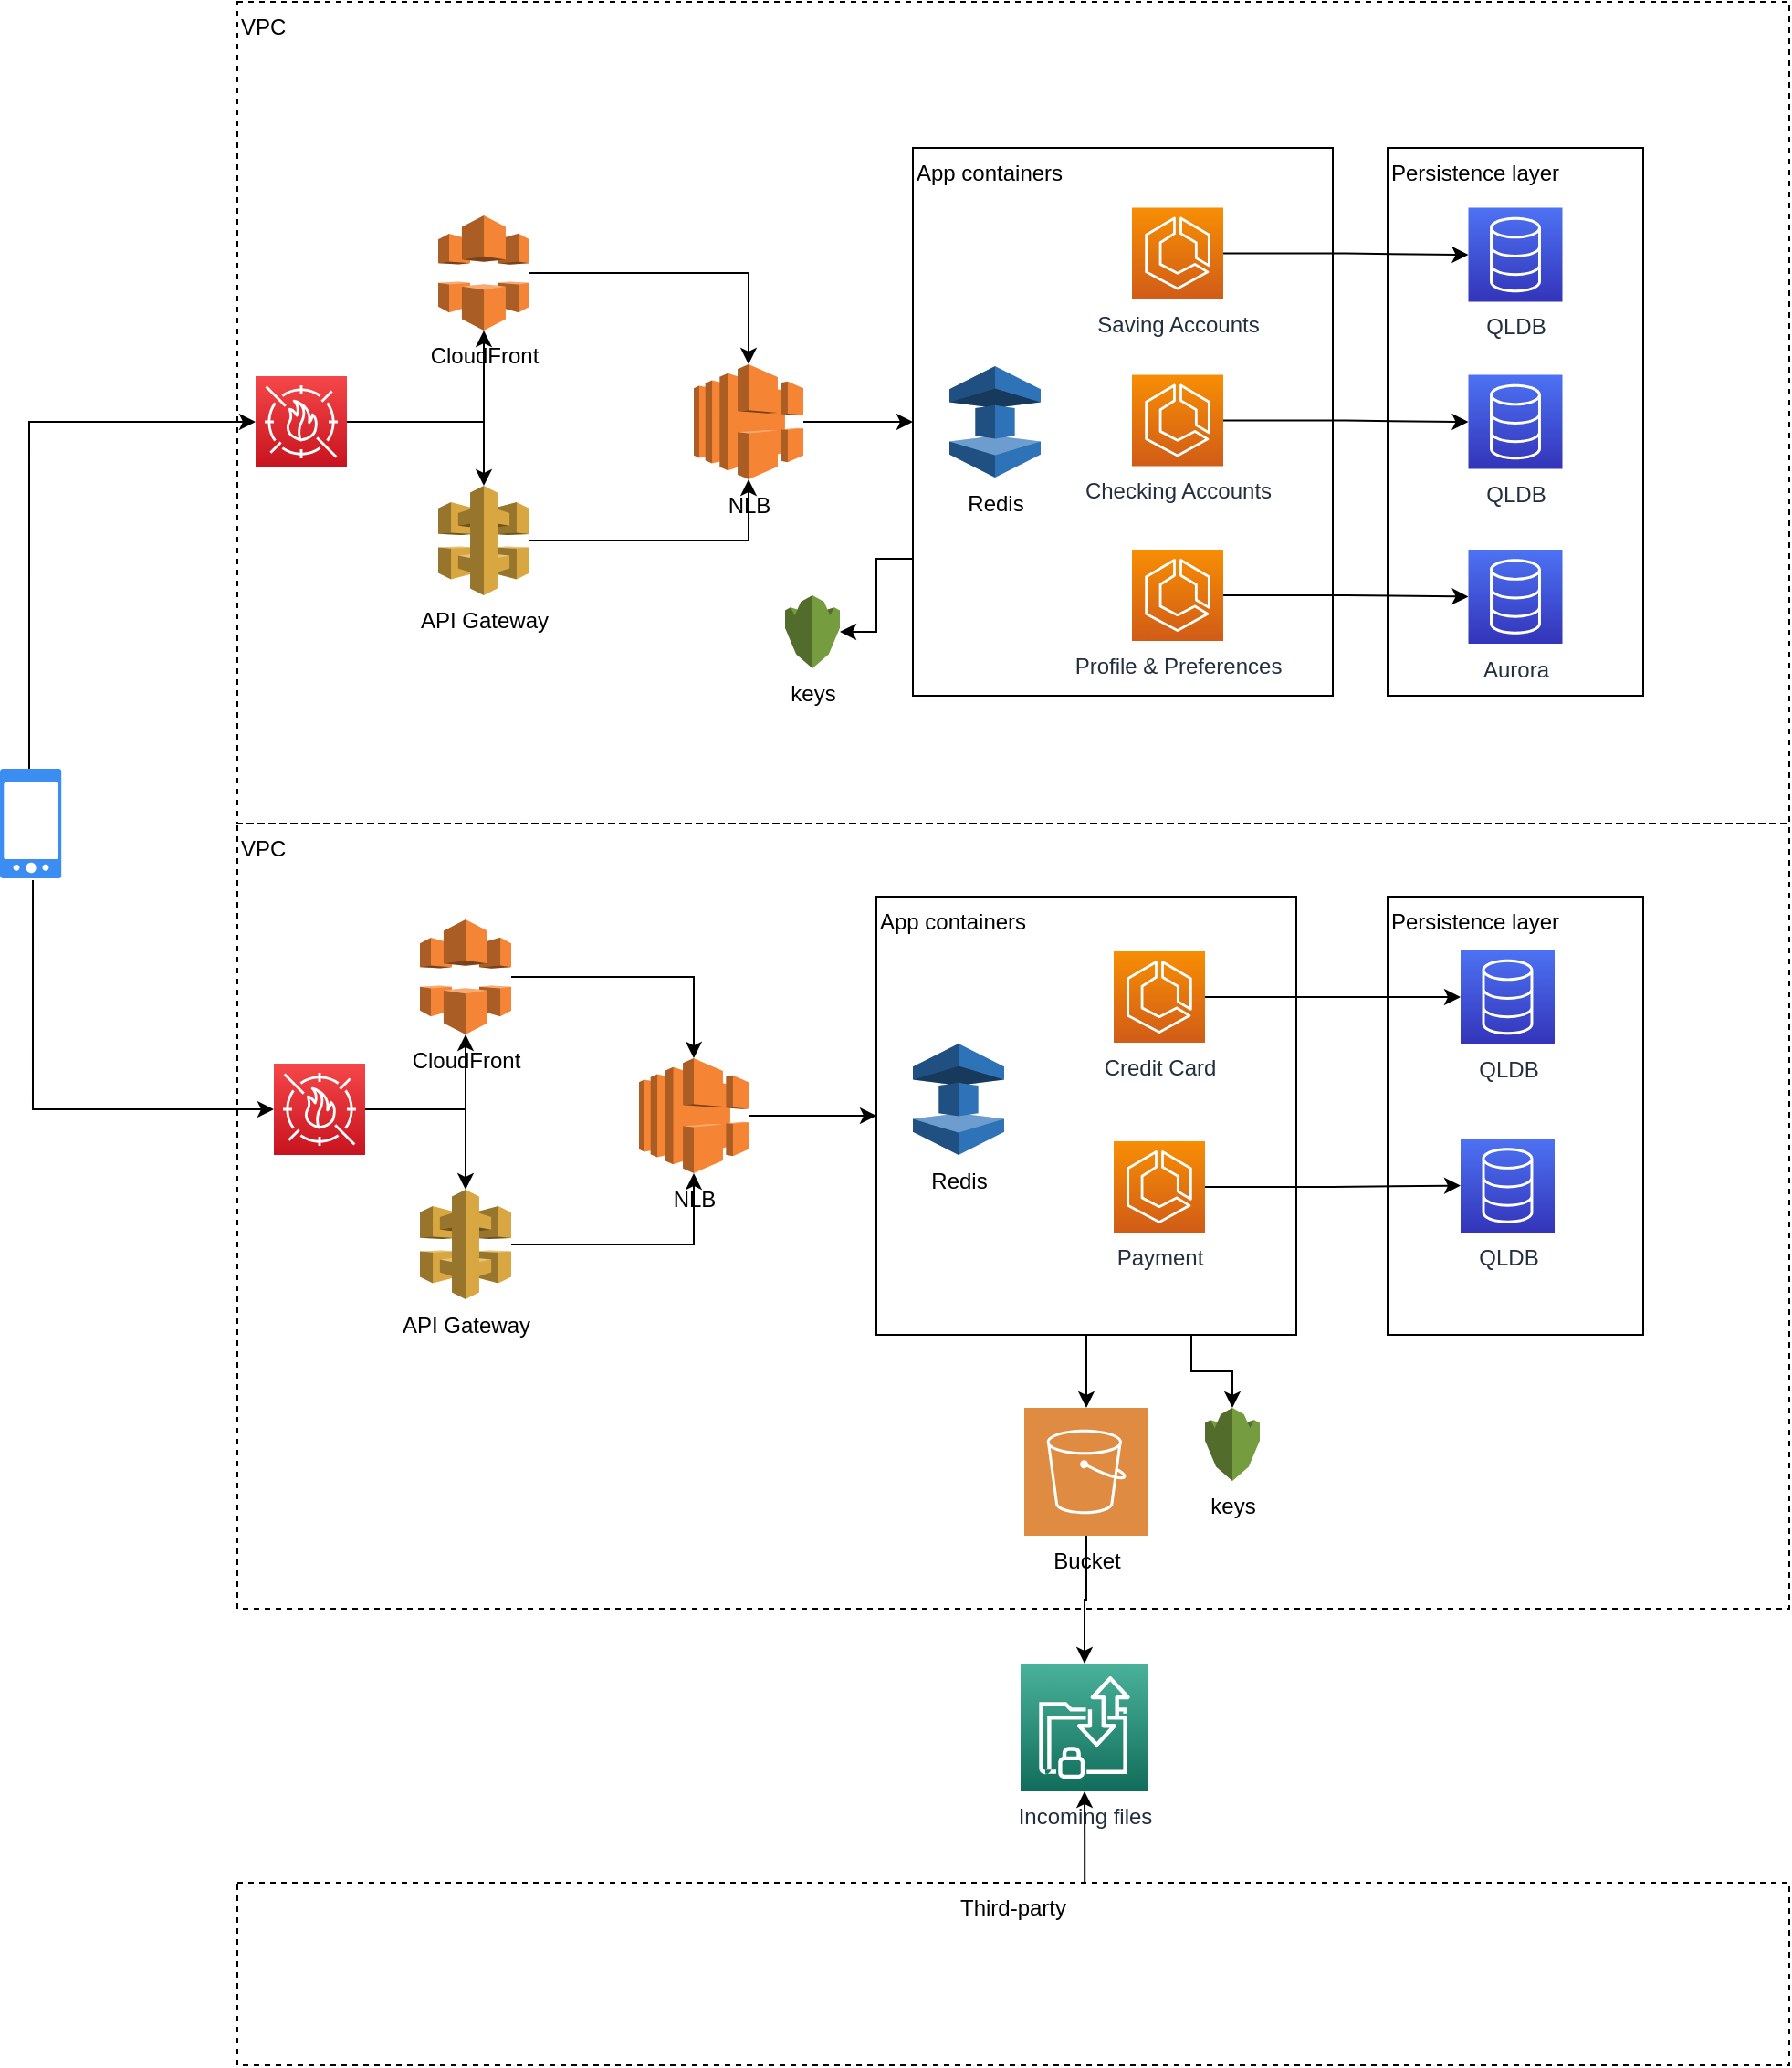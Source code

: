 <mxfile version="20.8.16" type="github">
  <diagram id="5bzbKDXPPmBTwJNbyLpx" name="Página-1">
    <mxGraphModel dx="1362" dy="769" grid="1" gridSize="10" guides="1" tooltips="1" connect="1" arrows="1" fold="1" page="0" pageScale="1" pageWidth="827" pageHeight="1169" math="0" shadow="0">
      <root>
        <mxCell id="0" />
        <mxCell id="1" parent="0" />
        <mxCell id="9ftaW-9AjqoJVhmIAfhh-5" value="VPC" style="rounded=0;whiteSpace=wrap;html=1;verticalAlign=top;dashed=1;align=left;" parent="1" vertex="1">
          <mxGeometry x="140" y="40" width="850" height="450" as="geometry" />
        </mxCell>
        <mxCell id="9ftaW-9AjqoJVhmIAfhh-18" value="Persistence layer" style="rounded=0;whiteSpace=wrap;html=1;align=left;verticalAlign=top;" parent="1" vertex="1">
          <mxGeometry x="770" y="120" width="140" height="300" as="geometry" />
        </mxCell>
        <mxCell id="rhNm14BsYkUtB-FH_xdw-1" value="VPC" style="rounded=0;whiteSpace=wrap;html=1;verticalAlign=top;dashed=1;align=left;" parent="1" vertex="1">
          <mxGeometry x="140" y="490" width="850" height="430" as="geometry" />
        </mxCell>
        <mxCell id="rhNm14BsYkUtB-FH_xdw-19" style="edgeStyle=orthogonalEdgeStyle;rounded=0;orthogonalLoop=1;jettySize=auto;html=1;entryX=0;entryY=0.5;entryDx=0;entryDy=0;entryPerimeter=0;exitX=0.536;exitY=1.017;exitDx=0;exitDy=0;exitPerimeter=0;" parent="1" source="9ftaW-9AjqoJVhmIAfhh-1" target="rhNm14BsYkUtB-FH_xdw-18" edge="1">
          <mxGeometry relative="1" as="geometry" />
        </mxCell>
        <mxCell id="HG0-ayHvn7cH8IdB8Elm-4" style="edgeStyle=orthogonalEdgeStyle;rounded=0;orthogonalLoop=1;jettySize=auto;html=1;entryX=0;entryY=0.5;entryDx=0;entryDy=0;entryPerimeter=0;exitX=0.476;exitY=0.017;exitDx=0;exitDy=0;exitPerimeter=0;" edge="1" parent="1" source="9ftaW-9AjqoJVhmIAfhh-1" target="HG0-ayHvn7cH8IdB8Elm-1">
          <mxGeometry relative="1" as="geometry" />
        </mxCell>
        <mxCell id="9ftaW-9AjqoJVhmIAfhh-1" value="" style="sketch=0;html=1;aspect=fixed;strokeColor=none;shadow=0;align=center;verticalAlign=top;fillColor=#3B8DF1;shape=mxgraph.gcp2.phone_android" parent="1" vertex="1">
          <mxGeometry x="10" y="460" width="33.6" height="60" as="geometry" />
        </mxCell>
        <mxCell id="HG0-ayHvn7cH8IdB8Elm-5" style="edgeStyle=orthogonalEdgeStyle;rounded=0;orthogonalLoop=1;jettySize=auto;html=1;" edge="1" parent="1" source="9ftaW-9AjqoJVhmIAfhh-2" target="9ftaW-9AjqoJVhmIAfhh-6">
          <mxGeometry relative="1" as="geometry" />
        </mxCell>
        <mxCell id="9ftaW-9AjqoJVhmIAfhh-2" value="CloudFront" style="outlineConnect=0;dashed=0;verticalLabelPosition=bottom;verticalAlign=top;align=center;html=1;shape=mxgraph.aws3.cloudfront;fillColor=#F58536;gradientColor=none;" parent="1" vertex="1">
          <mxGeometry x="250" y="157" width="50" height="63" as="geometry" />
        </mxCell>
        <mxCell id="9ftaW-9AjqoJVhmIAfhh-17" style="edgeStyle=orthogonalEdgeStyle;rounded=0;orthogonalLoop=1;jettySize=auto;html=1;" parent="1" source="9ftaW-9AjqoJVhmIAfhh-6" target="9ftaW-9AjqoJVhmIAfhh-13" edge="1">
          <mxGeometry relative="1" as="geometry" />
        </mxCell>
        <mxCell id="9ftaW-9AjqoJVhmIAfhh-6" value="NLB" style="outlineConnect=0;dashed=0;verticalLabelPosition=bottom;verticalAlign=top;align=center;html=1;shape=mxgraph.aws3.elastic_load_balancing;fillColor=#F58534;gradientColor=none;" parent="1" vertex="1">
          <mxGeometry x="390" y="238.5" width="60" height="63" as="geometry" />
        </mxCell>
        <mxCell id="HG0-ayHvn7cH8IdB8Elm-6" style="edgeStyle=orthogonalEdgeStyle;rounded=0;orthogonalLoop=1;jettySize=auto;html=1;entryX=0.5;entryY=1;entryDx=0;entryDy=0;entryPerimeter=0;" edge="1" parent="1" source="9ftaW-9AjqoJVhmIAfhh-7" target="9ftaW-9AjqoJVhmIAfhh-6">
          <mxGeometry relative="1" as="geometry" />
        </mxCell>
        <mxCell id="9ftaW-9AjqoJVhmIAfhh-7" value="API Gateway" style="outlineConnect=0;dashed=0;verticalLabelPosition=bottom;verticalAlign=top;align=center;html=1;shape=mxgraph.aws3.api_gateway;fillColor=#D9A741;gradientColor=none;" parent="1" vertex="1">
          <mxGeometry x="250" y="305" width="50" height="60" as="geometry" />
        </mxCell>
        <mxCell id="rhNm14BsYkUtB-FH_xdw-29" style="edgeStyle=orthogonalEdgeStyle;rounded=0;orthogonalLoop=1;jettySize=auto;html=1;exitX=0;exitY=0.75;exitDx=0;exitDy=0;" parent="1" source="9ftaW-9AjqoJVhmIAfhh-13" target="rhNm14BsYkUtB-FH_xdw-28" edge="1">
          <mxGeometry relative="1" as="geometry" />
        </mxCell>
        <mxCell id="9ftaW-9AjqoJVhmIAfhh-13" value="&lt;div&gt;App containers&lt;br&gt;&lt;/div&gt;" style="rounded=0;whiteSpace=wrap;html=1;align=left;verticalAlign=top;" parent="1" vertex="1">
          <mxGeometry x="510" y="120" width="230" height="300" as="geometry" />
        </mxCell>
        <mxCell id="9ftaW-9AjqoJVhmIAfhh-12" value="Redis" style="outlineConnect=0;dashed=0;verticalLabelPosition=bottom;verticalAlign=top;align=center;html=1;shape=mxgraph.aws3.elasticache;fillColor=#2E73B8;gradientColor=none;" parent="1" vertex="1">
          <mxGeometry x="530" y="239.5" width="50" height="61" as="geometry" />
        </mxCell>
        <mxCell id="HG0-ayHvn7cH8IdB8Elm-7" style="edgeStyle=orthogonalEdgeStyle;rounded=0;orthogonalLoop=1;jettySize=auto;html=1;" edge="1" parent="1" source="9ftaW-9AjqoJVhmIAfhh-14" target="9ftaW-9AjqoJVhmIAfhh-19">
          <mxGeometry relative="1" as="geometry" />
        </mxCell>
        <mxCell id="9ftaW-9AjqoJVhmIAfhh-14" value="Saving Accounts" style="sketch=0;points=[[0,0,0],[0.25,0,0],[0.5,0,0],[0.75,0,0],[1,0,0],[0,1,0],[0.25,1,0],[0.5,1,0],[0.75,1,0],[1,1,0],[0,0.25,0],[0,0.5,0],[0,0.75,0],[1,0.25,0],[1,0.5,0],[1,0.75,0]];outlineConnect=0;fontColor=#232F3E;gradientColor=#F78E04;gradientDirection=north;fillColor=#D05C17;strokeColor=#ffffff;dashed=0;verticalLabelPosition=bottom;verticalAlign=top;align=center;html=1;fontSize=12;fontStyle=0;aspect=fixed;shape=mxgraph.aws4.resourceIcon;resIcon=mxgraph.aws4.ecs;" parent="1" vertex="1">
          <mxGeometry x="630" y="152.75" width="50" height="50" as="geometry" />
        </mxCell>
        <mxCell id="HG0-ayHvn7cH8IdB8Elm-8" style="edgeStyle=orthogonalEdgeStyle;rounded=0;orthogonalLoop=1;jettySize=auto;html=1;" edge="1" parent="1" source="9ftaW-9AjqoJVhmIAfhh-15" target="9ftaW-9AjqoJVhmIAfhh-20">
          <mxGeometry relative="1" as="geometry" />
        </mxCell>
        <mxCell id="9ftaW-9AjqoJVhmIAfhh-15" value="Checking Accounts" style="sketch=0;points=[[0,0,0],[0.25,0,0],[0.5,0,0],[0.75,0,0],[1,0,0],[0,1,0],[0.25,1,0],[0.5,1,0],[0.75,1,0],[1,1,0],[0,0.25,0],[0,0.5,0],[0,0.75,0],[1,0.25,0],[1,0.5,0],[1,0.75,0]];outlineConnect=0;fontColor=#232F3E;gradientColor=#F78E04;gradientDirection=north;fillColor=#D05C17;strokeColor=#ffffff;dashed=0;verticalLabelPosition=bottom;verticalAlign=top;align=center;html=1;fontSize=12;fontStyle=0;aspect=fixed;shape=mxgraph.aws4.resourceIcon;resIcon=mxgraph.aws4.ecs;" parent="1" vertex="1">
          <mxGeometry x="630" y="244.25" width="50" height="50" as="geometry" />
        </mxCell>
        <mxCell id="9ftaW-9AjqoJVhmIAfhh-19" value="QLDB" style="sketch=0;points=[[0,0,0],[0.25,0,0],[0.5,0,0],[0.75,0,0],[1,0,0],[0,1,0],[0.25,1,0],[0.5,1,0],[0.75,1,0],[1,1,0],[0,0.25,0],[0,0.5,0],[0,0.75,0],[1,0.25,0],[1,0.5,0],[1,0.75,0]];outlineConnect=0;fontColor=#232F3E;gradientColor=#4D72F3;gradientDirection=north;fillColor=#3334B9;strokeColor=#ffffff;dashed=0;verticalLabelPosition=bottom;verticalAlign=top;align=center;html=1;fontSize=12;fontStyle=0;aspect=fixed;shape=mxgraph.aws4.resourceIcon;resIcon=mxgraph.aws4.database;" parent="1" vertex="1">
          <mxGeometry x="814.25" y="152.75" width="51.5" height="51.5" as="geometry" />
        </mxCell>
        <mxCell id="9ftaW-9AjqoJVhmIAfhh-20" value="QLDB" style="sketch=0;points=[[0,0,0],[0.25,0,0],[0.5,0,0],[0.75,0,0],[1,0,0],[0,1,0],[0.25,1,0],[0.5,1,0],[0.75,1,0],[1,1,0],[0,0.25,0],[0,0.5,0],[0,0.75,0],[1,0.25,0],[1,0.5,0],[1,0.75,0]];outlineConnect=0;fontColor=#232F3E;gradientColor=#4D72F3;gradientDirection=north;fillColor=#3334B9;strokeColor=#ffffff;dashed=0;verticalLabelPosition=bottom;verticalAlign=top;align=center;html=1;fontSize=12;fontStyle=0;aspect=fixed;shape=mxgraph.aws4.resourceIcon;resIcon=mxgraph.aws4.database;" parent="1" vertex="1">
          <mxGeometry x="814.25" y="244.25" width="51.5" height="51.5" as="geometry" />
        </mxCell>
        <mxCell id="rhNm14BsYkUtB-FH_xdw-8" style="edgeStyle=orthogonalEdgeStyle;rounded=0;orthogonalLoop=1;jettySize=auto;html=1;" parent="1" source="rhNm14BsYkUtB-FH_xdw-4" target="rhNm14BsYkUtB-FH_xdw-9" edge="1">
          <mxGeometry relative="1" as="geometry" />
        </mxCell>
        <mxCell id="rhNm14BsYkUtB-FH_xdw-31" style="edgeStyle=orthogonalEdgeStyle;rounded=0;orthogonalLoop=1;jettySize=auto;html=1;exitX=0.75;exitY=1;exitDx=0;exitDy=0;" parent="1" source="rhNm14BsYkUtB-FH_xdw-4" target="rhNm14BsYkUtB-FH_xdw-30" edge="1">
          <mxGeometry relative="1" as="geometry" />
        </mxCell>
        <mxCell id="rhNm14BsYkUtB-FH_xdw-4" value="&lt;div&gt;App containers&lt;br&gt;&lt;/div&gt;" style="rounded=0;whiteSpace=wrap;html=1;align=left;verticalAlign=top;" parent="1" vertex="1">
          <mxGeometry x="490" y="530" width="230" height="240" as="geometry" />
        </mxCell>
        <mxCell id="rhNm14BsYkUtB-FH_xdw-5" value="Redis" style="outlineConnect=0;dashed=0;verticalLabelPosition=bottom;verticalAlign=top;align=center;html=1;shape=mxgraph.aws3.elasticache;fillColor=#2E73B8;gradientColor=none;" parent="1" vertex="1">
          <mxGeometry x="510" y="610.5" width="50" height="61" as="geometry" />
        </mxCell>
        <mxCell id="rhNm14BsYkUtB-FH_xdw-6" value="Credit Card" style="sketch=0;points=[[0,0,0],[0.25,0,0],[0.5,0,0],[0.75,0,0],[1,0,0],[0,1,0],[0.25,1,0],[0.5,1,0],[0.75,1,0],[1,1,0],[0,0.25,0],[0,0.5,0],[0,0.75,0],[1,0.25,0],[1,0.5,0],[1,0.75,0]];outlineConnect=0;fontColor=#232F3E;gradientColor=#F78E04;gradientDirection=north;fillColor=#D05C17;strokeColor=#ffffff;dashed=0;verticalLabelPosition=bottom;verticalAlign=top;align=center;html=1;fontSize=12;fontStyle=0;aspect=fixed;shape=mxgraph.aws4.resourceIcon;resIcon=mxgraph.aws4.ecs;" parent="1" vertex="1">
          <mxGeometry x="620" y="560" width="50" height="50" as="geometry" />
        </mxCell>
        <mxCell id="rhNm14BsYkUtB-FH_xdw-7" value="Payment" style="sketch=0;points=[[0,0,0],[0.25,0,0],[0.5,0,0],[0.75,0,0],[1,0,0],[0,1,0],[0.25,1,0],[0.5,1,0],[0.75,1,0],[1,1,0],[0,0.25,0],[0,0.5,0],[0,0.75,0],[1,0.25,0],[1,0.5,0],[1,0.75,0]];outlineConnect=0;fontColor=#232F3E;gradientColor=#F78E04;gradientDirection=north;fillColor=#D05C17;strokeColor=#ffffff;dashed=0;verticalLabelPosition=bottom;verticalAlign=top;align=center;html=1;fontSize=12;fontStyle=0;aspect=fixed;shape=mxgraph.aws4.resourceIcon;resIcon=mxgraph.aws4.ecs;" parent="1" vertex="1">
          <mxGeometry x="620" y="664" width="50" height="50" as="geometry" />
        </mxCell>
        <mxCell id="rhNm14BsYkUtB-FH_xdw-11" style="edgeStyle=orthogonalEdgeStyle;rounded=0;orthogonalLoop=1;jettySize=auto;html=1;" parent="1" source="rhNm14BsYkUtB-FH_xdw-9" target="rhNm14BsYkUtB-FH_xdw-10" edge="1">
          <mxGeometry relative="1" as="geometry" />
        </mxCell>
        <mxCell id="rhNm14BsYkUtB-FH_xdw-9" value="Bucket" style="sketch=0;pointerEvents=1;shadow=0;dashed=0;html=1;strokeColor=none;fillColor=#DF8C42;labelPosition=center;verticalLabelPosition=bottom;verticalAlign=top;align=center;outlineConnect=0;shape=mxgraph.veeam2.aws_s3;" parent="1" vertex="1">
          <mxGeometry x="571" y="810" width="68" height="70" as="geometry" />
        </mxCell>
        <mxCell id="rhNm14BsYkUtB-FH_xdw-10" value="Incoming files" style="sketch=0;points=[[0,0,0],[0.25,0,0],[0.5,0,0],[0.75,0,0],[1,0,0],[0,1,0],[0.25,1,0],[0.5,1,0],[0.75,1,0],[1,1,0],[0,0.25,0],[0,0.5,0],[0,0.75,0],[1,0.25,0],[1,0.5,0],[1,0.75,0]];outlineConnect=0;fontColor=#232F3E;gradientColor=#4AB29A;gradientDirection=north;fillColor=#116D5B;strokeColor=#ffffff;dashed=0;verticalLabelPosition=bottom;verticalAlign=top;align=center;html=1;fontSize=12;fontStyle=0;aspect=fixed;shape=mxgraph.aws4.resourceIcon;resIcon=mxgraph.aws4.transfer_for_sftp;" parent="1" vertex="1">
          <mxGeometry x="569" y="950" width="70" height="70" as="geometry" />
        </mxCell>
        <mxCell id="rhNm14BsYkUtB-FH_xdw-13" style="edgeStyle=orthogonalEdgeStyle;rounded=0;orthogonalLoop=1;jettySize=auto;html=1;entryX=0.5;entryY=1;entryDx=0;entryDy=0;entryPerimeter=0;exitX=0.546;exitY=0.01;exitDx=0;exitDy=0;exitPerimeter=0;" parent="1" source="rhNm14BsYkUtB-FH_xdw-12" target="rhNm14BsYkUtB-FH_xdw-10" edge="1">
          <mxGeometry relative="1" as="geometry" />
        </mxCell>
        <mxCell id="rhNm14BsYkUtB-FH_xdw-12" value="Third-party" style="rounded=0;whiteSpace=wrap;html=1;verticalAlign=top;dashed=1;" parent="1" vertex="1">
          <mxGeometry x="140" y="1070" width="850" height="100" as="geometry" />
        </mxCell>
        <mxCell id="rhNm14BsYkUtB-FH_xdw-14" value="Persistence layer" style="rounded=0;whiteSpace=wrap;html=1;align=left;verticalAlign=top;" parent="1" vertex="1">
          <mxGeometry x="770" y="530" width="140" height="240" as="geometry" />
        </mxCell>
        <mxCell id="rhNm14BsYkUtB-FH_xdw-15" value="QLDB" style="sketch=0;points=[[0,0,0],[0.25,0,0],[0.5,0,0],[0.75,0,0],[1,0,0],[0,1,0],[0.25,1,0],[0.5,1,0],[0.75,1,0],[1,1,0],[0,0.25,0],[0,0.5,0],[0,0.75,0],[1,0.25,0],[1,0.5,0],[1,0.75,0]];outlineConnect=0;fontColor=#232F3E;gradientColor=#4D72F3;gradientDirection=north;fillColor=#3334B9;strokeColor=#ffffff;dashed=0;verticalLabelPosition=bottom;verticalAlign=top;align=center;html=1;fontSize=12;fontStyle=0;aspect=fixed;shape=mxgraph.aws4.resourceIcon;resIcon=mxgraph.aws4.database;" parent="1" vertex="1">
          <mxGeometry x="810" y="559.25" width="51.5" height="51.5" as="geometry" />
        </mxCell>
        <mxCell id="rhNm14BsYkUtB-FH_xdw-16" value="QLDB" style="sketch=0;points=[[0,0,0],[0.25,0,0],[0.5,0,0],[0.75,0,0],[1,0,0],[0,1,0],[0.25,1,0],[0.5,1,0],[0.75,1,0],[1,1,0],[0,0.25,0],[0,0.5,0],[0,0.75,0],[1,0.25,0],[1,0.5,0],[1,0.75,0]];outlineConnect=0;fontColor=#232F3E;gradientColor=#4D72F3;gradientDirection=north;fillColor=#3334B9;strokeColor=#ffffff;dashed=0;verticalLabelPosition=bottom;verticalAlign=top;align=center;html=1;fontSize=12;fontStyle=0;aspect=fixed;shape=mxgraph.aws4.resourceIcon;resIcon=mxgraph.aws4.database;" parent="1" vertex="1">
          <mxGeometry x="810" y="662.5" width="51.5" height="51.5" as="geometry" />
        </mxCell>
        <mxCell id="rhNm14BsYkUtB-FH_xdw-23" style="edgeStyle=orthogonalEdgeStyle;rounded=0;orthogonalLoop=1;jettySize=auto;html=1;" parent="1" source="rhNm14BsYkUtB-FH_xdw-18" target="rhNm14BsYkUtB-FH_xdw-20" edge="1">
          <mxGeometry relative="1" as="geometry" />
        </mxCell>
        <mxCell id="rhNm14BsYkUtB-FH_xdw-24" style="edgeStyle=orthogonalEdgeStyle;rounded=0;orthogonalLoop=1;jettySize=auto;html=1;" parent="1" source="rhNm14BsYkUtB-FH_xdw-18" target="rhNm14BsYkUtB-FH_xdw-22" edge="1">
          <mxGeometry relative="1" as="geometry" />
        </mxCell>
        <mxCell id="rhNm14BsYkUtB-FH_xdw-18" value="" style="sketch=0;points=[[0,0,0],[0.25,0,0],[0.5,0,0],[0.75,0,0],[1,0,0],[0,1,0],[0.25,1,0],[0.5,1,0],[0.75,1,0],[1,1,0],[0,0.25,0],[0,0.5,0],[0,0.75,0],[1,0.25,0],[1,0.5,0],[1,0.75,0]];outlineConnect=0;fontColor=#232F3E;gradientColor=#F54749;gradientDirection=north;fillColor=#C7131F;strokeColor=#ffffff;dashed=0;verticalLabelPosition=bottom;verticalAlign=top;align=center;html=1;fontSize=12;fontStyle=0;aspect=fixed;shape=mxgraph.aws4.resourceIcon;resIcon=mxgraph.aws4.waf;" parent="1" vertex="1">
          <mxGeometry x="160" y="621.5" width="50" height="50" as="geometry" />
        </mxCell>
        <mxCell id="rhNm14BsYkUtB-FH_xdw-25" style="edgeStyle=orthogonalEdgeStyle;rounded=0;orthogonalLoop=1;jettySize=auto;html=1;" parent="1" source="rhNm14BsYkUtB-FH_xdw-20" target="rhNm14BsYkUtB-FH_xdw-21" edge="1">
          <mxGeometry relative="1" as="geometry" />
        </mxCell>
        <mxCell id="rhNm14BsYkUtB-FH_xdw-20" value="CloudFront" style="outlineConnect=0;dashed=0;verticalLabelPosition=bottom;verticalAlign=top;align=center;html=1;shape=mxgraph.aws3.cloudfront;fillColor=#F58536;gradientColor=none;" parent="1" vertex="1">
          <mxGeometry x="240" y="542.5" width="50" height="63" as="geometry" />
        </mxCell>
        <mxCell id="rhNm14BsYkUtB-FH_xdw-27" style="edgeStyle=orthogonalEdgeStyle;rounded=0;orthogonalLoop=1;jettySize=auto;html=1;" parent="1" source="rhNm14BsYkUtB-FH_xdw-21" target="rhNm14BsYkUtB-FH_xdw-4" edge="1">
          <mxGeometry relative="1" as="geometry" />
        </mxCell>
        <mxCell id="rhNm14BsYkUtB-FH_xdw-21" value="NLB" style="outlineConnect=0;dashed=0;verticalLabelPosition=bottom;verticalAlign=top;align=center;html=1;shape=mxgraph.aws3.elastic_load_balancing;fillColor=#F58534;gradientColor=none;" parent="1" vertex="1">
          <mxGeometry x="360" y="618.5" width="60" height="63" as="geometry" />
        </mxCell>
        <mxCell id="rhNm14BsYkUtB-FH_xdw-26" style="edgeStyle=orthogonalEdgeStyle;rounded=0;orthogonalLoop=1;jettySize=auto;html=1;" parent="1" source="rhNm14BsYkUtB-FH_xdw-22" target="rhNm14BsYkUtB-FH_xdw-21" edge="1">
          <mxGeometry relative="1" as="geometry" />
        </mxCell>
        <mxCell id="rhNm14BsYkUtB-FH_xdw-22" value="API Gateway" style="outlineConnect=0;dashed=0;verticalLabelPosition=bottom;verticalAlign=top;align=center;html=1;shape=mxgraph.aws3.api_gateway;fillColor=#D9A741;gradientColor=none;" parent="1" vertex="1">
          <mxGeometry x="240" y="690.5" width="50" height="60" as="geometry" />
        </mxCell>
        <mxCell id="rhNm14BsYkUtB-FH_xdw-28" value="keys" style="outlineConnect=0;dashed=0;verticalLabelPosition=bottom;verticalAlign=top;align=center;html=1;shape=mxgraph.aws3.kms;fillColor=#759C3E;gradientColor=none;" parent="1" vertex="1">
          <mxGeometry x="440" y="365" width="30" height="40" as="geometry" />
        </mxCell>
        <mxCell id="rhNm14BsYkUtB-FH_xdw-30" value="keys" style="outlineConnect=0;dashed=0;verticalLabelPosition=bottom;verticalAlign=top;align=center;html=1;shape=mxgraph.aws3.kms;fillColor=#759C3E;gradientColor=none;" parent="1" vertex="1">
          <mxGeometry x="670" y="810" width="30" height="40" as="geometry" />
        </mxCell>
        <mxCell id="HG0-ayHvn7cH8IdB8Elm-2" style="edgeStyle=orthogonalEdgeStyle;rounded=0;orthogonalLoop=1;jettySize=auto;html=1;" edge="1" parent="1" source="HG0-ayHvn7cH8IdB8Elm-1" target="9ftaW-9AjqoJVhmIAfhh-2">
          <mxGeometry relative="1" as="geometry" />
        </mxCell>
        <mxCell id="HG0-ayHvn7cH8IdB8Elm-3" style="edgeStyle=orthogonalEdgeStyle;rounded=0;orthogonalLoop=1;jettySize=auto;html=1;" edge="1" parent="1" source="HG0-ayHvn7cH8IdB8Elm-1" target="9ftaW-9AjqoJVhmIAfhh-7">
          <mxGeometry relative="1" as="geometry" />
        </mxCell>
        <mxCell id="HG0-ayHvn7cH8IdB8Elm-1" value="" style="sketch=0;points=[[0,0,0],[0.25,0,0],[0.5,0,0],[0.75,0,0],[1,0,0],[0,1,0],[0.25,1,0],[0.5,1,0],[0.75,1,0],[1,1,0],[0,0.25,0],[0,0.5,0],[0,0.75,0],[1,0.25,0],[1,0.5,0],[1,0.75,0]];outlineConnect=0;fontColor=#232F3E;gradientColor=#F54749;gradientDirection=north;fillColor=#C7131F;strokeColor=#ffffff;dashed=0;verticalLabelPosition=bottom;verticalAlign=top;align=center;html=1;fontSize=12;fontStyle=0;aspect=fixed;shape=mxgraph.aws4.resourceIcon;resIcon=mxgraph.aws4.waf;" vertex="1" parent="1">
          <mxGeometry x="150" y="245" width="50" height="50" as="geometry" />
        </mxCell>
        <mxCell id="HG0-ayHvn7cH8IdB8Elm-11" style="edgeStyle=orthogonalEdgeStyle;rounded=0;orthogonalLoop=1;jettySize=auto;html=1;" edge="1" parent="1" source="HG0-ayHvn7cH8IdB8Elm-9" target="HG0-ayHvn7cH8IdB8Elm-10">
          <mxGeometry relative="1" as="geometry" />
        </mxCell>
        <mxCell id="HG0-ayHvn7cH8IdB8Elm-9" value="Profile &amp;amp; Preferences" style="sketch=0;points=[[0,0,0],[0.25,0,0],[0.5,0,0],[0.75,0,0],[1,0,0],[0,1,0],[0.25,1,0],[0.5,1,0],[0.75,1,0],[1,1,0],[0,0.25,0],[0,0.5,0],[0,0.75,0],[1,0.25,0],[1,0.5,0],[1,0.75,0]];outlineConnect=0;fontColor=#232F3E;gradientColor=#F78E04;gradientDirection=north;fillColor=#D05C17;strokeColor=#ffffff;dashed=0;verticalLabelPosition=bottom;verticalAlign=top;align=center;html=1;fontSize=12;fontStyle=0;aspect=fixed;shape=mxgraph.aws4.resourceIcon;resIcon=mxgraph.aws4.ecs;" vertex="1" parent="1">
          <mxGeometry x="630" y="340" width="50" height="50" as="geometry" />
        </mxCell>
        <mxCell id="HG0-ayHvn7cH8IdB8Elm-10" value="Aurora" style="sketch=0;points=[[0,0,0],[0.25,0,0],[0.5,0,0],[0.75,0,0],[1,0,0],[0,1,0],[0.25,1,0],[0.5,1,0],[0.75,1,0],[1,1,0],[0,0.25,0],[0,0.5,0],[0,0.75,0],[1,0.25,0],[1,0.5,0],[1,0.75,0]];outlineConnect=0;fontColor=#232F3E;gradientColor=#4D72F3;gradientDirection=north;fillColor=#3334B9;strokeColor=#ffffff;dashed=0;verticalLabelPosition=bottom;verticalAlign=top;align=center;html=1;fontSize=12;fontStyle=0;aspect=fixed;shape=mxgraph.aws4.resourceIcon;resIcon=mxgraph.aws4.database;" vertex="1" parent="1">
          <mxGeometry x="814.25" y="340" width="51.5" height="51.5" as="geometry" />
        </mxCell>
        <mxCell id="HG0-ayHvn7cH8IdB8Elm-13" style="edgeStyle=orthogonalEdgeStyle;rounded=0;orthogonalLoop=1;jettySize=auto;html=1;" edge="1" parent="1" source="rhNm14BsYkUtB-FH_xdw-7" target="rhNm14BsYkUtB-FH_xdw-16">
          <mxGeometry relative="1" as="geometry" />
        </mxCell>
        <mxCell id="HG0-ayHvn7cH8IdB8Elm-12" style="edgeStyle=orthogonalEdgeStyle;rounded=0;orthogonalLoop=1;jettySize=auto;html=1;entryX=0;entryY=0.5;entryDx=0;entryDy=0;entryPerimeter=0;" edge="1" parent="1" source="rhNm14BsYkUtB-FH_xdw-6" target="rhNm14BsYkUtB-FH_xdw-15">
          <mxGeometry relative="1" as="geometry" />
        </mxCell>
      </root>
    </mxGraphModel>
  </diagram>
</mxfile>

